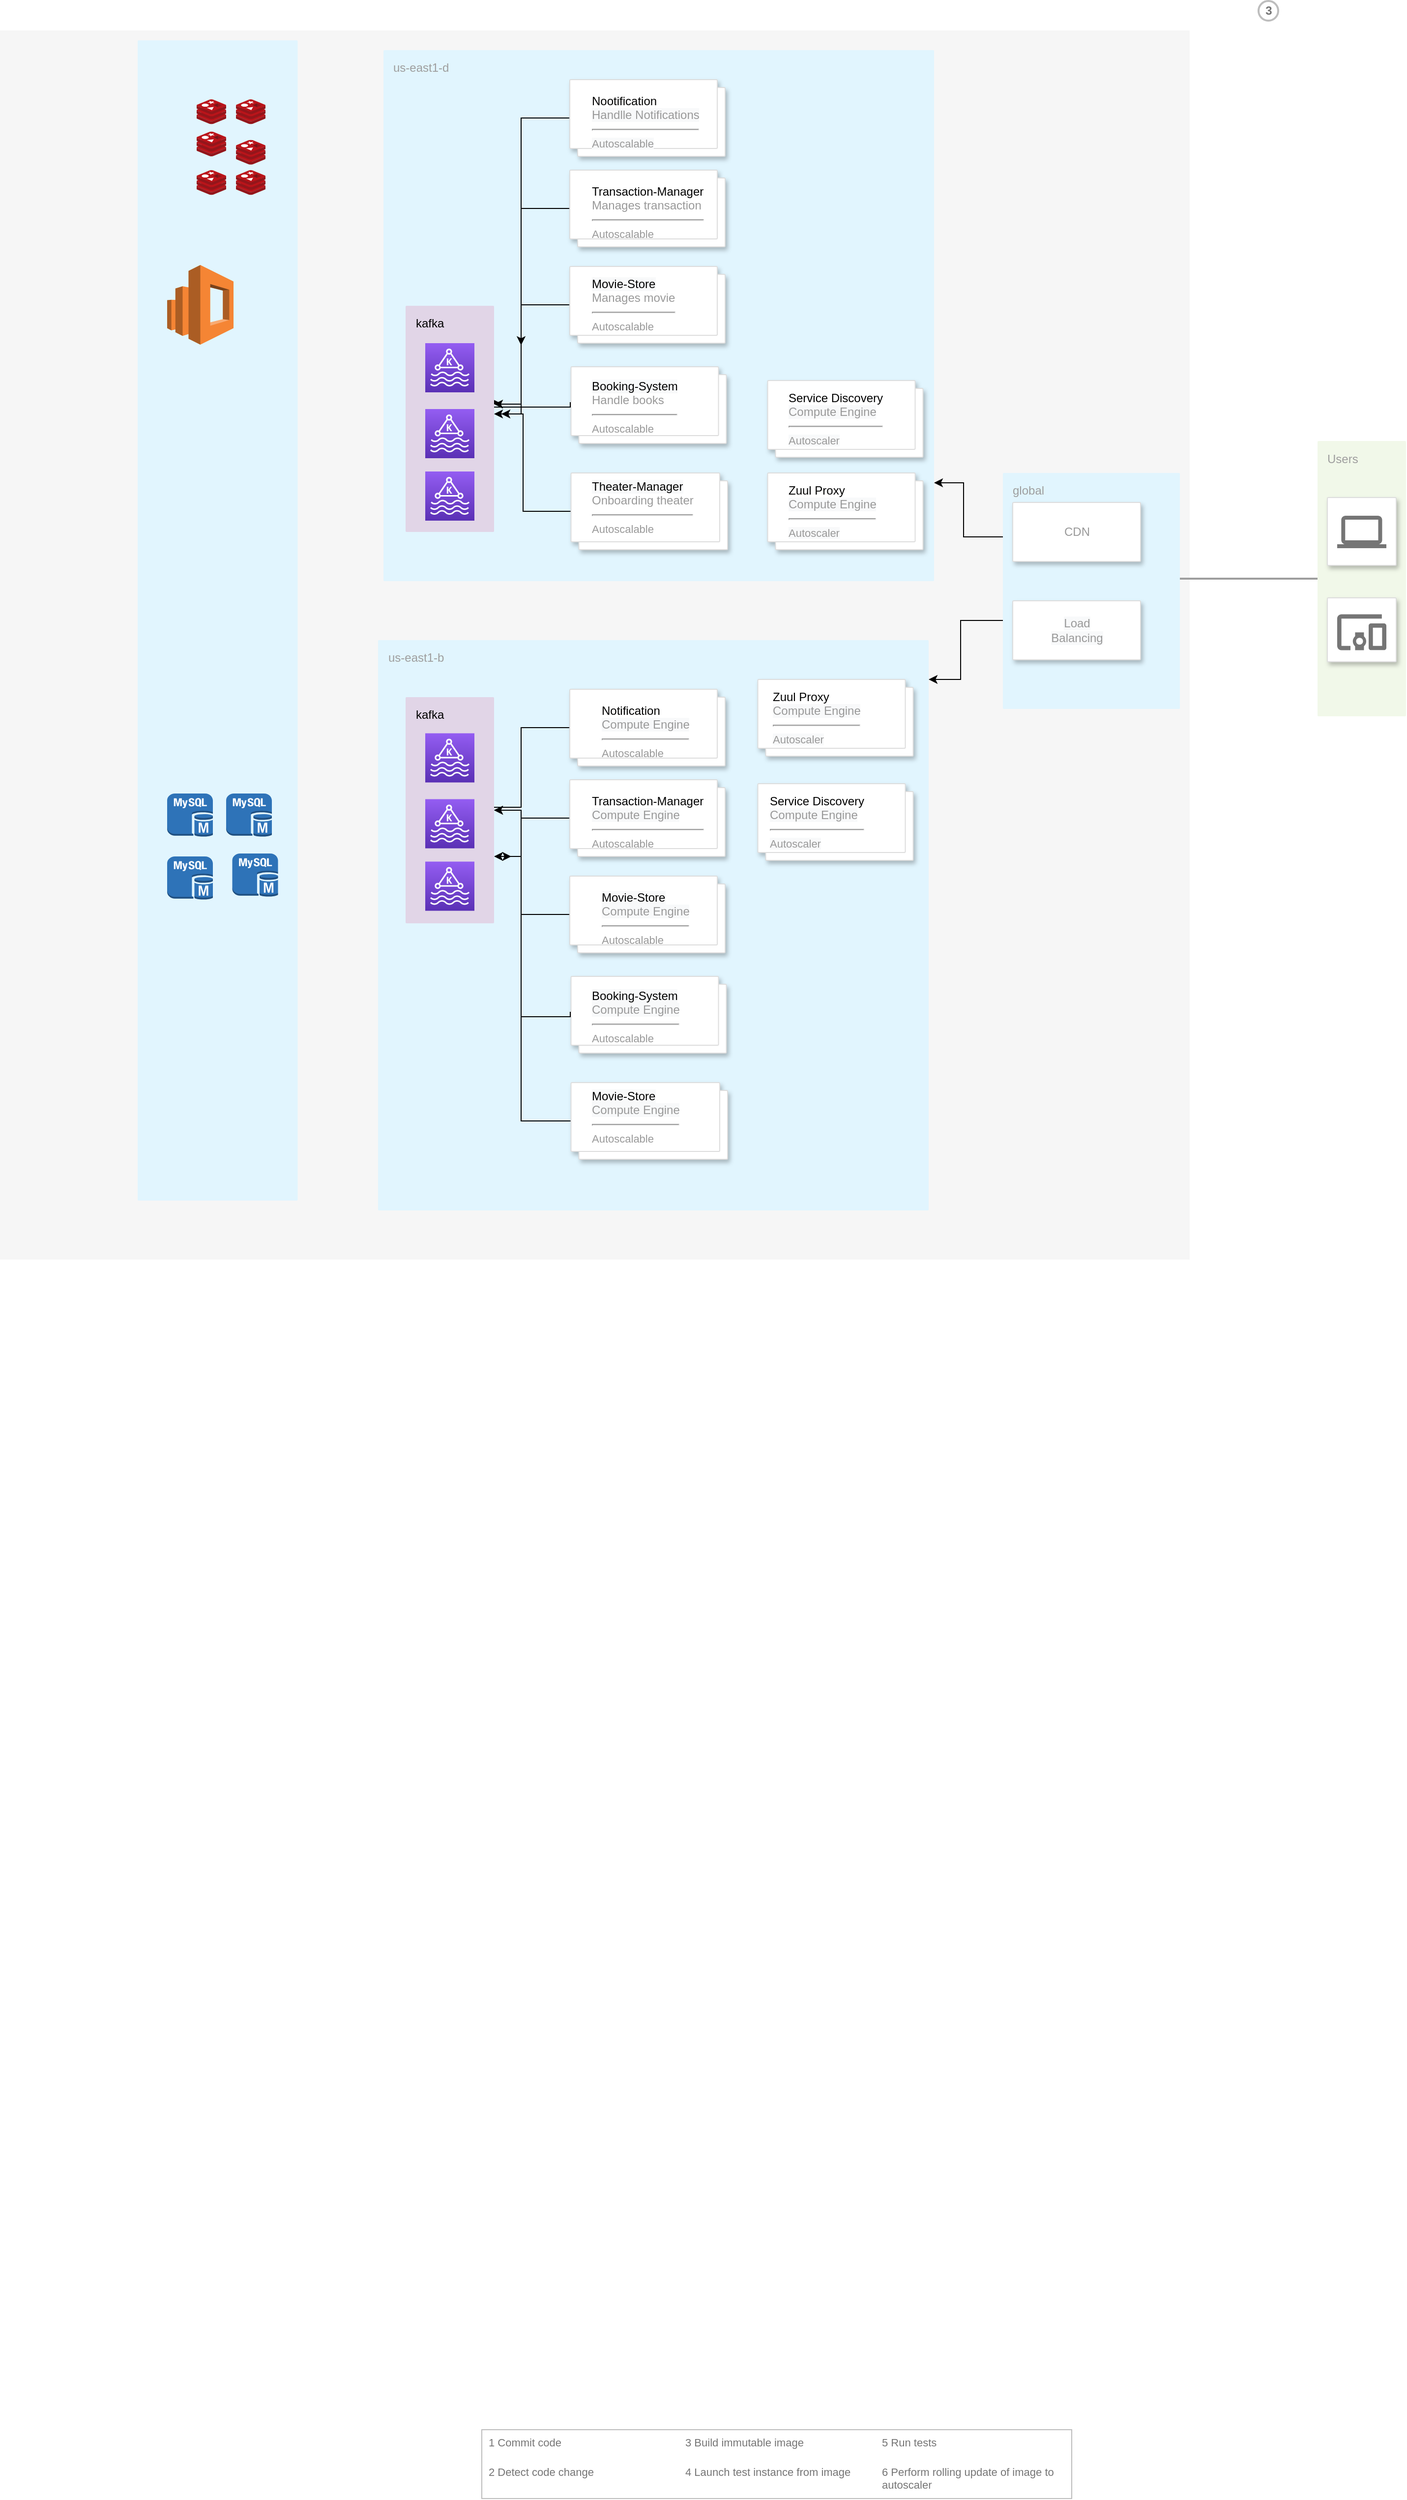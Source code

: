 <mxfile version="14.6.13" type="github">
  <diagram id="f106602c-feb2-e66a-4537-3a34d633f6aa" name="Page-1">
    <mxGraphModel dx="2591" dy="1601" grid="1" gridSize="10" guides="1" tooltips="1" connect="1" arrows="1" fold="1" page="1" pageScale="1" pageWidth="1169" pageHeight="827" background="#ffffff" math="0" shadow="0">
      <root>
        <mxCell id="0" />
        <mxCell id="1" parent="0" />
        <mxCell id="14" value="" style="fillColor=#F6F6F6;strokeColor=none;shadow=0;gradientColor=none;fontSize=14;align=left;spacing=10;fontColor=#717171;9E9E9E;verticalAlign=top;spacingTop=-4;fontStyle=0;spacingLeft=40;html=1;" parent="1" vertex="1">
          <mxGeometry x="-240" y="-10" width="1210" height="1250" as="geometry" />
        </mxCell>
        <mxCell id="756" value="Users" style="rounded=1;absoluteArcSize=1;arcSize=2;html=1;strokeColor=none;gradientColor=none;shadow=0;dashed=0;strokeColor=none;fontSize=12;fontColor=#9E9E9E;align=left;verticalAlign=top;spacing=10;spacingTop=-4;fillColor=#F1F8E9;" parent="1" vertex="1">
          <mxGeometry x="1100" y="407.5" width="90" height="280" as="geometry" />
        </mxCell>
        <mxCell id="753" value="us-east1-d" style="rounded=1;absoluteArcSize=1;arcSize=2;html=1;strokeColor=none;gradientColor=none;shadow=0;dashed=0;strokeColor=none;fontSize=12;fontColor=#9E9E9E;align=left;verticalAlign=top;spacing=10;spacingTop=-4;fillColor=#E1F5FE;" parent="1" vertex="1">
          <mxGeometry x="150" y="10" width="560" height="540" as="geometry" />
        </mxCell>
        <mxCell id="vBc87_a1FCo5C6hP3Pv9-857" value="" style="edgeStyle=orthogonalEdgeStyle;rounded=0;orthogonalLoop=1;jettySize=auto;html=1;" edge="1" parent="1" source="743" target="vBc87_a1FCo5C6hP3Pv9-837">
          <mxGeometry relative="1" as="geometry">
            <Array as="points">
              <mxPoint x="292" y="479" />
              <mxPoint x="292" y="380" />
            </Array>
          </mxGeometry>
        </mxCell>
        <mxCell id="743" value="" style="shape=mxgraph.gcp2.doubleRect;strokeColor=#dddddd;fillColor=#ffffff;shadow=1;strokeWidth=1;fontSize=10;fontColor=#9E9E9E;align=center;html=1;" parent="1" vertex="1">
          <mxGeometry x="340.75" y="440" width="159.25" height="78" as="geometry" />
        </mxCell>
        <mxCell id="749" value="" style="strokeColor=#dddddd;fillColor=#ffffff;shadow=1;strokeWidth=1;rounded=1;absoluteArcSize=1;arcSize=2;labelPosition=center;verticalLabelPosition=middle;align=center;verticalAlign=bottom;spacingLeft=0;fontColor=#999999;fontSize=12;whiteSpace=wrap;spacingBottom=2;html=1;" parent="1" vertex="1">
          <mxGeometry x="1110" y="465" width="70" height="69" as="geometry" />
        </mxCell>
        <mxCell id="750" value="" style="dashed=0;connectable=0;html=1;fillColor=#757575;strokeColor=none;shape=mxgraph.gcp2.laptop;part=1;" parent="749" vertex="1">
          <mxGeometry x="0.5" width="50" height="33" relative="1" as="geometry">
            <mxPoint x="-25" y="18.5" as="offset" />
          </mxGeometry>
        </mxCell>
        <mxCell id="751" value="" style="strokeColor=#dddddd;fillColor=#ffffff;shadow=1;strokeWidth=1;rounded=1;absoluteArcSize=1;arcSize=2;labelPosition=center;verticalLabelPosition=middle;align=center;verticalAlign=bottom;spacingLeft=0;fontColor=#999999;fontSize=12;whiteSpace=wrap;spacingBottom=2;html=1;" parent="1" vertex="1">
          <mxGeometry x="1110" y="567" width="70" height="65" as="geometry" />
        </mxCell>
        <mxCell id="752" value="" style="dashed=0;connectable=0;html=1;fillColor=#757575;strokeColor=none;shape=mxgraph.gcp2.mobile_devices;part=1;" parent="751" vertex="1">
          <mxGeometry x="0.5" width="50" height="36.5" relative="1" as="geometry">
            <mxPoint x="-25" y="16.75" as="offset" />
          </mxGeometry>
        </mxCell>
        <mxCell id="773" value="3" style="shape=ellipse;fillColor=#ffffff;strokeColor=#BDBDBD;strokeWidth=2;shadow=0;gradientColor=none;fontColor=#757575;align=center;html=1;fontStyle=1;spacingTop=-1;" parent="1" vertex="1">
          <mxGeometry x="1040" y="-40" width="20" height="20" as="geometry" />
        </mxCell>
        <mxCell id="vBc87_a1FCo5C6hP3Pv9-796" value="&lt;font color=&quot;#000000&quot; style=&quot;font-family: &amp;#34;helvetica&amp;#34; ; font-size: 12px ; font-style: normal ; font-weight: 400 ; letter-spacing: normal ; text-align: left ; text-indent: 0px ; text-transform: none ; word-spacing: 0px ; background-color: rgb(248 , 249 , 250)&quot;&gt;Theater-Manager&lt;/font&gt;&lt;br style=&quot;color: rgb(153 , 153 , 153) ; font-family: &amp;#34;helvetica&amp;#34; ; font-size: 12px ; font-style: normal ; font-weight: 400 ; letter-spacing: normal ; text-align: left ; text-indent: 0px ; text-transform: none ; word-spacing: 0px ; background-color: rgb(248 , 249 , 250)&quot;&gt;&lt;font color=&quot;#999999&quot; face=&quot;helvetica&quot;&gt;Onboarding theater&lt;/font&gt;&lt;br&gt;&lt;hr style=&quot;color: rgb(153 , 153 , 153) ; font-family: &amp;#34;helvetica&amp;#34; ; font-size: 12px ; font-style: normal ; font-weight: 400 ; letter-spacing: normal ; text-align: left ; text-indent: 0px ; text-transform: none ; word-spacing: 0px ; background-color: rgb(248 , 249 , 250)&quot;&gt;&lt;span style=&quot;color: rgb(153 , 153 , 153) ; font-family: &amp;#34;helvetica&amp;#34; ; font-size: 11px&quot;&gt;Autoscalable&lt;/span&gt;" style="text;whiteSpace=wrap;html=1;" vertex="1" parent="1">
          <mxGeometry x="360" y="440" width="120" height="70.5" as="geometry" />
        </mxCell>
        <mxCell id="vBc87_a1FCo5C6hP3Pv9-800" value="" style="shape=mxgraph.gcp2.doubleRect;strokeColor=#dddddd;fillColor=#ffffff;shadow=1;strokeWidth=1;fontSize=10;fontColor=#9E9E9E;align=center;html=1;" vertex="1" parent="1">
          <mxGeometry x="340.75" y="332" width="158" height="78" as="geometry" />
        </mxCell>
        <mxCell id="vBc87_a1FCo5C6hP3Pv9-858" value="" style="edgeStyle=orthogonalEdgeStyle;rounded=0;orthogonalLoop=1;jettySize=auto;html=1;entryX=1.05;entryY=0.426;entryDx=0;entryDy=0;entryPerimeter=0;" edge="1" parent="1" target="vBc87_a1FCo5C6hP3Pv9-837">
          <mxGeometry relative="1" as="geometry">
            <mxPoint x="340" y="368" as="sourcePoint" />
            <Array as="points">
              <mxPoint x="218" y="373" />
              <mxPoint x="218" y="368" />
            </Array>
          </mxGeometry>
        </mxCell>
        <mxCell id="vBc87_a1FCo5C6hP3Pv9-801" value="&lt;font color=&quot;#000000&quot; style=&quot;font-family: &amp;#34;helvetica&amp;#34; ; font-size: 12px ; font-style: normal ; font-weight: 400 ; letter-spacing: normal ; text-align: left ; text-indent: 0px ; text-transform: none ; word-spacing: 0px ; background-color: rgb(248 , 249 , 250)&quot;&gt;Booking-System&lt;/font&gt;&lt;br style=&quot;color: rgb(153 , 153 , 153) ; font-family: &amp;#34;helvetica&amp;#34; ; font-size: 12px ; font-style: normal ; font-weight: 400 ; letter-spacing: normal ; text-align: left ; text-indent: 0px ; text-transform: none ; word-spacing: 0px ; background-color: rgb(248 , 249 , 250)&quot;&gt;&lt;font color=&quot;#999999&quot; face=&quot;helvetica&quot;&gt;Handle books&lt;/font&gt;&lt;br&gt;&lt;hr style=&quot;color: rgb(153 , 153 , 153) ; font-family: &amp;#34;helvetica&amp;#34; ; font-size: 12px ; font-style: normal ; font-weight: 400 ; letter-spacing: normal ; text-align: left ; text-indent: 0px ; text-transform: none ; word-spacing: 0px ; background-color: rgb(248 , 249 , 250)&quot;&gt;&lt;span style=&quot;color: rgb(153 , 153 , 153) ; font-family: &amp;#34;helvetica&amp;#34; ; font-size: 11px&quot;&gt;Autoscalable&lt;/span&gt;" style="text;whiteSpace=wrap;html=1;" vertex="1" parent="1">
          <mxGeometry x="360" y="337.5" width="110" height="70" as="geometry" />
        </mxCell>
        <mxCell id="vBc87_a1FCo5C6hP3Pv9-859" value="" style="edgeStyle=orthogonalEdgeStyle;rounded=0;orthogonalLoop=1;jettySize=auto;html=1;" edge="1" parent="1" source="vBc87_a1FCo5C6hP3Pv9-802">
          <mxGeometry relative="1" as="geometry">
            <mxPoint x="270" y="380" as="targetPoint" />
            <Array as="points">
              <mxPoint x="290" y="269" />
              <mxPoint x="290" y="380" />
            </Array>
          </mxGeometry>
        </mxCell>
        <mxCell id="vBc87_a1FCo5C6hP3Pv9-802" value="" style="shape=mxgraph.gcp2.doubleRect;strokeColor=#dddddd;fillColor=#ffffff;shadow=1;strokeWidth=1;fontSize=10;fontColor=#9E9E9E;align=center;html=1;" vertex="1" parent="1">
          <mxGeometry x="339.5" y="230" width="158" height="78" as="geometry" />
        </mxCell>
        <mxCell id="vBc87_a1FCo5C6hP3Pv9-803" value="&lt;font color=&quot;#000000&quot; style=&quot;font-family: &amp;#34;helvetica&amp;#34; ; font-size: 12px ; font-style: normal ; font-weight: 400 ; letter-spacing: normal ; text-align: left ; text-indent: 0px ; text-transform: none ; word-spacing: 0px ; background-color: rgb(248 , 249 , 250)&quot;&gt;Movie-Store&lt;/font&gt;&lt;br style=&quot;color: rgb(153 , 153 , 153) ; font-family: &amp;#34;helvetica&amp;#34; ; font-size: 12px ; font-style: normal ; font-weight: 400 ; letter-spacing: normal ; text-align: left ; text-indent: 0px ; text-transform: none ; word-spacing: 0px ; background-color: rgb(248 , 249 , 250)&quot;&gt;&lt;font color=&quot;#999999&quot; face=&quot;helvetica&quot;&gt;Manages movie&lt;/font&gt;&lt;br&gt;&lt;hr style=&quot;color: rgb(153 , 153 , 153) ; font-family: &amp;#34;helvetica&amp;#34; ; font-size: 12px ; font-style: normal ; font-weight: 400 ; letter-spacing: normal ; text-align: left ; text-indent: 0px ; text-transform: none ; word-spacing: 0px ; background-color: rgb(248 , 249 , 250)&quot;&gt;&lt;span style=&quot;color: rgb(153 , 153 , 153) ; font-family: &amp;#34;helvetica&amp;#34; ; font-size: 11px&quot;&gt;Autoscalable&lt;/span&gt;" style="text;whiteSpace=wrap;html=1;" vertex="1" parent="1">
          <mxGeometry x="360" y="234" width="110" height="70" as="geometry" />
        </mxCell>
        <mxCell id="vBc87_a1FCo5C6hP3Pv9-855" value="" style="edgeStyle=orthogonalEdgeStyle;rounded=0;orthogonalLoop=1;jettySize=auto;html=1;" edge="1" parent="1" source="vBc87_a1FCo5C6hP3Pv9-804" target="vBc87_a1FCo5C6hP3Pv9-837">
          <mxGeometry relative="1" as="geometry">
            <mxPoint x="259.5" y="171" as="targetPoint" />
            <Array as="points">
              <mxPoint x="290" y="171" />
              <mxPoint x="290" y="370" />
            </Array>
          </mxGeometry>
        </mxCell>
        <mxCell id="vBc87_a1FCo5C6hP3Pv9-804" value="" style="shape=mxgraph.gcp2.doubleRect;strokeColor=#dddddd;fillColor=#ffffff;shadow=1;strokeWidth=1;fontSize=10;fontColor=#9E9E9E;align=center;html=1;" vertex="1" parent="1">
          <mxGeometry x="339.5" y="132" width="158" height="78" as="geometry" />
        </mxCell>
        <mxCell id="vBc87_a1FCo5C6hP3Pv9-805" value="&lt;font face=&quot;helvetica&quot;&gt;Transaction-Manager&lt;/font&gt;&lt;br style=&quot;color: rgb(153 , 153 , 153) ; font-family: &amp;#34;helvetica&amp;#34; ; font-size: 12px ; font-style: normal ; font-weight: 400 ; letter-spacing: normal ; text-align: left ; text-indent: 0px ; text-transform: none ; word-spacing: 0px ; background-color: rgb(248 , 249 , 250)&quot;&gt;&lt;font color=&quot;#999999&quot; face=&quot;helvetica&quot;&gt;Manages transaction&lt;/font&gt;&lt;br&gt;&lt;hr style=&quot;color: rgb(153 , 153 , 153) ; font-family: &amp;#34;helvetica&amp;#34; ; font-size: 12px ; font-style: normal ; font-weight: 400 ; letter-spacing: normal ; text-align: left ; text-indent: 0px ; text-transform: none ; word-spacing: 0px ; background-color: rgb(248 , 249 , 250)&quot;&gt;&lt;span style=&quot;color: rgb(153 , 153 , 153) ; font-family: &amp;#34;helvetica&amp;#34; ; font-size: 11px&quot;&gt;Autoscalable&lt;/span&gt;" style="text;whiteSpace=wrap;html=1;" vertex="1" parent="1">
          <mxGeometry x="360" y="140" width="119.5" height="70" as="geometry" />
        </mxCell>
        <mxCell id="vBc87_a1FCo5C6hP3Pv9-860" value="" style="edgeStyle=orthogonalEdgeStyle;rounded=0;orthogonalLoop=1;jettySize=auto;html=1;" edge="1" parent="1" source="vBc87_a1FCo5C6hP3Pv9-806">
          <mxGeometry relative="1" as="geometry">
            <mxPoint x="290" y="310" as="targetPoint" />
            <Array as="points">
              <mxPoint x="290" y="79" />
              <mxPoint x="290" y="270" />
            </Array>
          </mxGeometry>
        </mxCell>
        <mxCell id="vBc87_a1FCo5C6hP3Pv9-806" value="" style="shape=mxgraph.gcp2.doubleRect;strokeColor=#dddddd;fillColor=#ffffff;shadow=1;strokeWidth=1;fontSize=10;fontColor=#9E9E9E;align=center;html=1;" vertex="1" parent="1">
          <mxGeometry x="339.5" y="40" width="158" height="78" as="geometry" />
        </mxCell>
        <mxCell id="vBc87_a1FCo5C6hP3Pv9-807" value="&lt;font face=&quot;helvetica&quot;&gt;Nootification&lt;/font&gt;&lt;br style=&quot;color: rgb(153 , 153 , 153) ; font-family: &amp;#34;helvetica&amp;#34; ; font-size: 12px ; font-style: normal ; font-weight: 400 ; letter-spacing: normal ; text-align: left ; text-indent: 0px ; text-transform: none ; word-spacing: 0px ; background-color: rgb(248 , 249 , 250)&quot;&gt;&lt;span style=&quot;color: rgb(153 , 153 , 153) ; font-family: &amp;#34;helvetica&amp;#34; ; font-size: 12px ; font-style: normal ; font-weight: 400 ; letter-spacing: normal ; text-align: left ; text-indent: 0px ; text-transform: none ; word-spacing: 0px ; background-color: rgb(248 , 249 , 250) ; display: inline ; float: none&quot;&gt;Handlle Notifications&lt;/span&gt;&lt;hr style=&quot;color: rgb(153 , 153 , 153) ; font-family: &amp;#34;helvetica&amp;#34; ; font-size: 12px ; font-style: normal ; font-weight: 400 ; letter-spacing: normal ; text-align: left ; text-indent: 0px ; text-transform: none ; word-spacing: 0px ; background-color: rgb(248 , 249 , 250)&quot;&gt;&lt;font style=&quot;color: rgb(153 , 153 , 153) ; font-family: &amp;#34;helvetica&amp;#34; ; font-style: normal ; font-weight: 400 ; letter-spacing: normal ; text-align: left ; text-indent: 0px ; text-transform: none ; word-spacing: 0px ; background-color: rgb(248 , 249 , 250) ; font-size: 11px&quot;&gt;Autoscalable&lt;/font&gt;" style="text;whiteSpace=wrap;html=1;" vertex="1" parent="1">
          <mxGeometry x="360" y="48" width="119.5" height="70" as="geometry" />
        </mxCell>
        <mxCell id="vBc87_a1FCo5C6hP3Pv9-808" value="" style="shape=mxgraph.gcp2.doubleRect;strokeColor=#dddddd;fillColor=#ffffff;shadow=1;strokeWidth=1;fontSize=10;fontColor=#9E9E9E;align=center;html=1;" vertex="1" parent="1">
          <mxGeometry x="540.75" y="346" width="158" height="78" as="geometry" />
        </mxCell>
        <mxCell id="vBc87_a1FCo5C6hP3Pv9-809" value="&lt;font face=&quot;helvetica&quot;&gt;Service Discovery&lt;/font&gt;&lt;br style=&quot;color: rgb(153 , 153 , 153) ; font-family: &amp;#34;helvetica&amp;#34; ; font-size: 12px ; font-style: normal ; font-weight: 400 ; letter-spacing: normal ; text-align: left ; text-indent: 0px ; text-transform: none ; word-spacing: 0px ; background-color: rgb(248 , 249 , 250)&quot;&gt;&lt;span style=&quot;color: rgb(153 , 153 , 153) ; font-family: &amp;#34;helvetica&amp;#34; ; font-size: 12px ; font-style: normal ; font-weight: 400 ; letter-spacing: normal ; text-align: left ; text-indent: 0px ; text-transform: none ; word-spacing: 0px ; background-color: rgb(248 , 249 , 250) ; display: inline ; float: none&quot;&gt;Compute Engine&lt;/span&gt;&lt;hr style=&quot;color: rgb(153 , 153 , 153) ; font-family: &amp;#34;helvetica&amp;#34; ; font-size: 12px ; font-style: normal ; font-weight: 400 ; letter-spacing: normal ; text-align: left ; text-indent: 0px ; text-transform: none ; word-spacing: 0px ; background-color: rgb(248 , 249 , 250)&quot;&gt;&lt;font style=&quot;color: rgb(153 , 153 , 153) ; font-family: &amp;#34;helvetica&amp;#34; ; font-style: normal ; font-weight: 400 ; letter-spacing: normal ; text-align: left ; text-indent: 0px ; text-transform: none ; word-spacing: 0px ; background-color: rgb(248 , 249 , 250) ; font-size: 11px&quot;&gt;Autoscaler&lt;/font&gt;" style="text;whiteSpace=wrap;html=1;" vertex="1" parent="1">
          <mxGeometry x="560" y="350" width="119.5" height="70" as="geometry" />
        </mxCell>
        <mxCell id="vBc87_a1FCo5C6hP3Pv9-818" value="" style="shape=mxgraph.gcp2.doubleRect;strokeColor=#dddddd;fillColor=#ffffff;shadow=1;strokeWidth=1;fontSize=10;fontColor=#9E9E9E;align=center;html=1;" vertex="1" parent="1">
          <mxGeometry x="540.75" y="440" width="158" height="78" as="geometry" />
        </mxCell>
        <mxCell id="vBc87_a1FCo5C6hP3Pv9-819" value="&lt;font face=&quot;helvetica&quot;&gt;Zuul Proxy&lt;/font&gt;&lt;br style=&quot;color: rgb(153 , 153 , 153) ; font-family: &amp;#34;helvetica&amp;#34; ; font-size: 12px ; font-style: normal ; font-weight: 400 ; letter-spacing: normal ; text-align: left ; text-indent: 0px ; text-transform: none ; word-spacing: 0px ; background-color: rgb(248 , 249 , 250)&quot;&gt;&lt;span style=&quot;color: rgb(153 , 153 , 153) ; font-family: &amp;#34;helvetica&amp;#34; ; font-size: 12px ; font-style: normal ; font-weight: 400 ; letter-spacing: normal ; text-align: left ; text-indent: 0px ; text-transform: none ; word-spacing: 0px ; background-color: rgb(248 , 249 , 250) ; display: inline ; float: none&quot;&gt;Compute Engine&lt;/span&gt;&lt;hr style=&quot;color: rgb(153 , 153 , 153) ; font-family: &amp;#34;helvetica&amp;#34; ; font-size: 12px ; font-style: normal ; font-weight: 400 ; letter-spacing: normal ; text-align: left ; text-indent: 0px ; text-transform: none ; word-spacing: 0px ; background-color: rgb(248 , 249 , 250)&quot;&gt;&lt;font style=&quot;color: rgb(153 , 153 , 153) ; font-family: &amp;#34;helvetica&amp;#34; ; font-style: normal ; font-weight: 400 ; letter-spacing: normal ; text-align: left ; text-indent: 0px ; text-transform: none ; word-spacing: 0px ; background-color: rgb(248 , 249 , 250) ; font-size: 11px&quot;&gt;Autoscaler&lt;/font&gt;" style="text;whiteSpace=wrap;html=1;" vertex="1" parent="1">
          <mxGeometry x="560" y="444" width="119.5" height="70" as="geometry" />
        </mxCell>
        <mxCell id="vBc87_a1FCo5C6hP3Pv9-835" value="" style="edgeStyle=orthogonalEdgeStyle;rounded=0;orthogonalLoop=1;jettySize=auto;html=1;" edge="1" parent="1" source="vBc87_a1FCo5C6hP3Pv9-820" target="753">
          <mxGeometry relative="1" as="geometry">
            <Array as="points">
              <mxPoint x="740" y="505" />
              <mxPoint x="740" y="450" />
            </Array>
          </mxGeometry>
        </mxCell>
        <mxCell id="vBc87_a1FCo5C6hP3Pv9-951" value="" style="edgeStyle=orthogonalEdgeStyle;rounded=0;orthogonalLoop=1;jettySize=auto;html=1;" edge="1" parent="1" source="vBc87_a1FCo5C6hP3Pv9-820" target="vBc87_a1FCo5C6hP3Pv9-926">
          <mxGeometry relative="1" as="geometry">
            <mxPoint x="860" y="704.5" as="targetPoint" />
            <Array as="points">
              <mxPoint x="737" y="590" />
              <mxPoint x="737" y="650" />
            </Array>
          </mxGeometry>
        </mxCell>
        <mxCell id="vBc87_a1FCo5C6hP3Pv9-820" value="global" style="rounded=1;absoluteArcSize=1;arcSize=2;html=1;strokeColor=none;gradientColor=none;shadow=0;dashed=0;strokeColor=none;fontSize=12;fontColor=#9E9E9E;align=left;verticalAlign=top;spacing=10;spacingTop=-4;fillColor=#E1F5FE;" vertex="1" parent="1">
          <mxGeometry x="780" y="440" width="180" height="240" as="geometry" />
        </mxCell>
        <mxCell id="vBc87_a1FCo5C6hP3Pv9-821" value="" style="edgeStyle=orthogonalEdgeStyle;rounded=0;html=1;labelBackgroundColor=none;startFill=1;startSize=4;endArrow=none;endFill=1;endSize=4;jettySize=auto;orthogonalLoop=1;strokeColor=#9E9E9E;strokeWidth=2;fontSize=12;fontColor=#000000;align=center;dashed=0;exitX=0;exitY=0.5;exitDx=0;exitDy=0;" edge="1" parent="1" source="756" target="vBc87_a1FCo5C6hP3Pv9-820">
          <mxGeometry relative="1" as="geometry">
            <mxPoint x="1040" y="223.5" as="sourcePoint" />
            <mxPoint x="860" y="100" as="targetPoint" />
            <Array as="points">
              <mxPoint x="1040" y="548" />
              <mxPoint x="1040" y="548" />
            </Array>
          </mxGeometry>
        </mxCell>
        <mxCell id="vBc87_a1FCo5C6hP3Pv9-822" value="&lt;div style=&quot;text-align: left&quot;&gt;&lt;span style=&quot;font-size: 12px&quot;&gt;&lt;font color=&quot;#999999&quot; face=&quot;helvetica&quot;&gt;CDN&lt;/font&gt;&lt;/span&gt;&lt;/div&gt;" style="strokeColor=#dddddd;fillColor=#ffffff;shadow=1;strokeWidth=1;rounded=1;absoluteArcSize=1;arcSize=2;fontSize=10;fontColor=#9E9E9E;align=center;html=1;" vertex="1" parent="1">
          <mxGeometry x="790" y="470" width="130" height="60" as="geometry" />
        </mxCell>
        <mxCell id="vBc87_a1FCo5C6hP3Pv9-823" value="&lt;span style=&quot;color: rgb(153 , 153 , 153) ; font-family: &amp;#34;helvetica&amp;#34; ; font-size: 12px ; font-style: normal ; font-weight: 400 ; letter-spacing: normal ; text-align: left ; text-indent: 0px ; text-transform: none ; word-spacing: 0px ; background-color: rgb(248 , 249 , 250) ; display: inline ; float: none&quot;&gt;Load&lt;/span&gt;&lt;br style=&quot;color: rgb(153 , 153 , 153) ; font-family: &amp;#34;helvetica&amp;#34; ; font-size: 12px ; font-style: normal ; font-weight: 400 ; letter-spacing: normal ; text-align: left ; text-indent: 0px ; text-transform: none ; word-spacing: 0px ; background-color: rgb(248 , 249 , 250)&quot;&gt;&lt;span style=&quot;color: rgb(153 , 153 , 153) ; font-family: &amp;#34;helvetica&amp;#34; ; font-size: 12px ; font-style: normal ; font-weight: 400 ; letter-spacing: normal ; text-align: left ; text-indent: 0px ; text-transform: none ; word-spacing: 0px ; background-color: rgb(248 , 249 , 250) ; display: inline ; float: none&quot;&gt;Balancing&lt;/span&gt;" style="strokeColor=#dddddd;fillColor=#ffffff;shadow=1;strokeWidth=1;rounded=1;absoluteArcSize=1;arcSize=2;fontSize=10;fontColor=#9E9E9E;align=center;html=1;" vertex="1" parent="1">
          <mxGeometry x="790" y="570" width="130" height="60" as="geometry" />
        </mxCell>
        <mxCell id="vBc87_a1FCo5C6hP3Pv9-824" value="" style="fillColor=#ffffff;strokeColor=#BDBDBD;strokeWidth=1;shadow=0;gradientColor=none;fontSize=10;fontColor=#9E9E9E;align=center;html=1;" vertex="1" parent="1">
          <mxGeometry x="250" y="2430" width="600" height="70" as="geometry" />
        </mxCell>
        <mxCell id="vBc87_a1FCo5C6hP3Pv9-825" value="1 Commit code" style="strokeColor=none;fillColor=none;fontColor=#757575;align=left;html=1;fontStyle=0;spacingLeft=5;fontSize=11;verticalAlign=top;whiteSpace=wrap;spacingRight=5;" vertex="1" parent="vBc87_a1FCo5C6hP3Pv9-824">
          <mxGeometry width="200" height="30" relative="1" as="geometry" />
        </mxCell>
        <mxCell id="vBc87_a1FCo5C6hP3Pv9-826" value="2 Detect code change" style="strokeColor=none;fillColor=none;fontColor=#757575;align=left;html=1;fontStyle=0;spacingLeft=5;fontSize=11;verticalAlign=top;whiteSpace=wrap;spacingRight=5;" vertex="1" parent="vBc87_a1FCo5C6hP3Pv9-824">
          <mxGeometry width="200" height="30" relative="1" as="geometry">
            <mxPoint y="30" as="offset" />
          </mxGeometry>
        </mxCell>
        <mxCell id="vBc87_a1FCo5C6hP3Pv9-827" value="3 Build immutable image" style="strokeColor=none;fillColor=none;fontColor=#757575;align=left;html=1;fontStyle=0;spacingLeft=5;fontSize=11;verticalAlign=top;whiteSpace=wrap;spacingRight=5;" vertex="1" parent="vBc87_a1FCo5C6hP3Pv9-824">
          <mxGeometry width="200" height="30" relative="1" as="geometry">
            <mxPoint x="200" as="offset" />
          </mxGeometry>
        </mxCell>
        <mxCell id="vBc87_a1FCo5C6hP3Pv9-828" value="4 Launch test instance from image" style="strokeColor=none;fillColor=none;fontColor=#757575;align=left;html=1;fontStyle=0;spacingLeft=5;fontSize=11;verticalAlign=top;whiteSpace=wrap;spacingRight=5;" vertex="1" parent="vBc87_a1FCo5C6hP3Pv9-824">
          <mxGeometry width="200" height="30" relative="1" as="geometry">
            <mxPoint x="200" y="30" as="offset" />
          </mxGeometry>
        </mxCell>
        <mxCell id="vBc87_a1FCo5C6hP3Pv9-829" value="5 Run tests" style="strokeColor=none;fillColor=none;fontColor=#757575;align=left;html=1;fontStyle=0;spacingLeft=5;fontSize=11;verticalAlign=top;whiteSpace=wrap;spacingRight=5;" vertex="1" parent="vBc87_a1FCo5C6hP3Pv9-824">
          <mxGeometry width="200" height="30" relative="1" as="geometry">
            <mxPoint x="400" as="offset" />
          </mxGeometry>
        </mxCell>
        <mxCell id="vBc87_a1FCo5C6hP3Pv9-830" value="6 Perform rolling update of image to autoscaler" style="strokeColor=none;fillColor=none;fontColor=#757575;align=left;html=1;fontStyle=0;spacingLeft=5;fontSize=11;verticalAlign=top;whiteSpace=wrap;spacingRight=5;" vertex="1" parent="vBc87_a1FCo5C6hP3Pv9-824">
          <mxGeometry width="200" height="30" relative="1" as="geometry">
            <mxPoint x="400" y="30" as="offset" />
          </mxGeometry>
        </mxCell>
        <mxCell id="vBc87_a1FCo5C6hP3Pv9-837" value="kafka" style="rounded=1;absoluteArcSize=1;arcSize=2;html=1;strokeColor=#9673a6;shadow=0;dashed=0;strokeColor=none;fontSize=12;align=left;verticalAlign=top;spacing=10;spacingTop=-4;fillColor=#e1d5e7;" vertex="1" parent="1">
          <mxGeometry x="172.5" y="270" width="90" height="230" as="geometry" />
        </mxCell>
        <mxCell id="vBc87_a1FCo5C6hP3Pv9-838" value="" style="points=[[0,0,0],[0.25,0,0],[0.5,0,0],[0.75,0,0],[1,0,0],[0,1,0],[0.25,1,0],[0.5,1,0],[0.75,1,0],[1,1,0],[0,0.25,0],[0,0.5,0],[0,0.75,0],[1,0.25,0],[1,0.5,0],[1,0.75,0]];outlineConnect=0;fontColor=#232F3E;gradientColor=#945DF2;gradientDirection=north;fillColor=#5A30B5;strokeColor=#ffffff;dashed=0;verticalLabelPosition=bottom;verticalAlign=top;align=center;html=1;fontSize=12;fontStyle=0;aspect=fixed;shape=mxgraph.aws4.resourceIcon;resIcon=mxgraph.aws4.managed_streaming_for_kafka;" vertex="1" parent="1">
          <mxGeometry x="192.5" y="308" width="50" height="50" as="geometry" />
        </mxCell>
        <mxCell id="vBc87_a1FCo5C6hP3Pv9-839" value="" style="points=[[0,0,0],[0.25,0,0],[0.5,0,0],[0.75,0,0],[1,0,0],[0,1,0],[0.25,1,0],[0.5,1,0],[0.75,1,0],[1,1,0],[0,0.25,0],[0,0.5,0],[0,0.75,0],[1,0.25,0],[1,0.5,0],[1,0.75,0]];outlineConnect=0;fontColor=#232F3E;gradientColor=#945DF2;gradientDirection=north;fillColor=#5A30B5;strokeColor=#ffffff;dashed=0;verticalLabelPosition=bottom;verticalAlign=top;align=center;html=1;fontSize=12;fontStyle=0;aspect=fixed;shape=mxgraph.aws4.resourceIcon;resIcon=mxgraph.aws4.managed_streaming_for_kafka;" vertex="1" parent="1">
          <mxGeometry x="192.5" y="375" width="50" height="50" as="geometry" />
        </mxCell>
        <mxCell id="vBc87_a1FCo5C6hP3Pv9-840" value="" style="points=[[0,0,0],[0.25,0,0],[0.5,0,0],[0.75,0,0],[1,0,0],[0,1,0],[0.25,1,0],[0.5,1,0],[0.75,1,0],[1,1,0],[0,0.25,0],[0,0.5,0],[0,0.75,0],[1,0.25,0],[1,0.5,0],[1,0.75,0]];outlineConnect=0;fontColor=#232F3E;gradientColor=#945DF2;gradientDirection=north;fillColor=#5A30B5;strokeColor=#ffffff;dashed=0;verticalLabelPosition=bottom;verticalAlign=top;align=center;html=1;fontSize=12;fontStyle=0;aspect=fixed;shape=mxgraph.aws4.resourceIcon;resIcon=mxgraph.aws4.managed_streaming_for_kafka;" vertex="1" parent="1">
          <mxGeometry x="192.5" y="438.5" width="50" height="50" as="geometry" />
        </mxCell>
        <mxCell id="vBc87_a1FCo5C6hP3Pv9-926" value="us-east1-b" style="rounded=1;absoluteArcSize=1;arcSize=2;html=1;strokeColor=none;gradientColor=none;shadow=0;dashed=0;strokeColor=none;fontSize=12;fontColor=#9E9E9E;align=left;verticalAlign=top;spacing=10;spacingTop=-4;fillColor=#E1F5FE;" vertex="1" parent="1">
          <mxGeometry x="144.5" y="610" width="560" height="580" as="geometry" />
        </mxCell>
        <mxCell id="vBc87_a1FCo5C6hP3Pv9-927" value="" style="edgeStyle=orthogonalEdgeStyle;rounded=0;orthogonalLoop=1;jettySize=auto;html=1;" edge="1" parent="1" source="vBc87_a1FCo5C6hP3Pv9-928" target="vBc87_a1FCo5C6hP3Pv9-944">
          <mxGeometry relative="1" as="geometry">
            <Array as="points">
              <mxPoint x="290" y="1099" />
              <mxPoint x="290" y="783" />
            </Array>
          </mxGeometry>
        </mxCell>
        <mxCell id="vBc87_a1FCo5C6hP3Pv9-928" value="" style="shape=mxgraph.gcp2.doubleRect;strokeColor=#dddddd;fillColor=#ffffff;shadow=1;strokeWidth=1;fontSize=10;fontColor=#9E9E9E;align=center;html=1;" vertex="1" parent="1">
          <mxGeometry x="340.75" y="1060" width="159.25" height="78" as="geometry" />
        </mxCell>
        <mxCell id="vBc87_a1FCo5C6hP3Pv9-929" value="&lt;font color=&quot;#000000&quot; style=&quot;font-family: &amp;#34;helvetica&amp;#34; ; font-size: 12px ; font-style: normal ; font-weight: 400 ; letter-spacing: normal ; text-align: left ; text-indent: 0px ; text-transform: none ; word-spacing: 0px ; background-color: rgb(248 , 249 , 250)&quot;&gt;Movie-Store&lt;/font&gt;&lt;br style=&quot;color: rgb(153 , 153 , 153) ; font-family: &amp;#34;helvetica&amp;#34; ; font-size: 12px ; font-style: normal ; font-weight: 400 ; letter-spacing: normal ; text-align: left ; text-indent: 0px ; text-transform: none ; word-spacing: 0px ; background-color: rgb(248 , 249 , 250)&quot;&gt;&lt;span style=&quot;color: rgb(153 , 153 , 153) ; font-family: &amp;#34;helvetica&amp;#34; ; font-size: 12px ; font-style: normal ; font-weight: 400 ; letter-spacing: normal ; text-align: left ; text-indent: 0px ; text-transform: none ; word-spacing: 0px ; background-color: rgb(248 , 249 , 250) ; display: inline ; float: none&quot;&gt;Compute Engine&lt;/span&gt;&lt;hr style=&quot;color: rgb(153 , 153 , 153) ; font-family: &amp;#34;helvetica&amp;#34; ; font-size: 12px ; font-style: normal ; font-weight: 400 ; letter-spacing: normal ; text-align: left ; text-indent: 0px ; text-transform: none ; word-spacing: 0px ; background-color: rgb(248 , 249 , 250)&quot;&gt;&lt;span style=&quot;color: rgb(153 , 153 , 153) ; font-family: &amp;#34;helvetica&amp;#34; ; font-size: 11px&quot;&gt;Autoscalable&lt;/span&gt;" style="text;whiteSpace=wrap;html=1;" vertex="1" parent="1">
          <mxGeometry x="360" y="1060" width="100" height="70.5" as="geometry" />
        </mxCell>
        <mxCell id="vBc87_a1FCo5C6hP3Pv9-930" value="" style="shape=mxgraph.gcp2.doubleRect;strokeColor=#dddddd;fillColor=#ffffff;shadow=1;strokeWidth=1;fontSize=10;fontColor=#9E9E9E;align=center;html=1;" vertex="1" parent="1">
          <mxGeometry x="340.75" y="952" width="158" height="78" as="geometry" />
        </mxCell>
        <mxCell id="vBc87_a1FCo5C6hP3Pv9-931" value="" style="edgeStyle=orthogonalEdgeStyle;rounded=0;orthogonalLoop=1;jettySize=auto;html=1;" edge="1" parent="1">
          <mxGeometry relative="1" as="geometry">
            <mxPoint x="340" y="988" as="sourcePoint" />
            <Array as="points">
              <mxPoint x="340" y="993" />
              <mxPoint x="290" y="993" />
              <mxPoint x="290" y="830" />
              <mxPoint x="267" y="830" />
            </Array>
            <mxPoint x="280" y="830" as="targetPoint" />
          </mxGeometry>
        </mxCell>
        <mxCell id="vBc87_a1FCo5C6hP3Pv9-932" value="&lt;font color=&quot;#000000&quot; style=&quot;font-family: &amp;#34;helvetica&amp;#34; ; font-size: 12px ; font-style: normal ; font-weight: 400 ; letter-spacing: normal ; text-align: left ; text-indent: 0px ; text-transform: none ; word-spacing: 0px ; background-color: rgb(248 , 249 , 250)&quot;&gt;Booking-System&lt;/font&gt;&lt;br style=&quot;color: rgb(153 , 153 , 153) ; font-family: &amp;#34;helvetica&amp;#34; ; font-size: 12px ; font-style: normal ; font-weight: 400 ; letter-spacing: normal ; text-align: left ; text-indent: 0px ; text-transform: none ; word-spacing: 0px ; background-color: rgb(248 , 249 , 250)&quot;&gt;&lt;span style=&quot;color: rgb(153 , 153 , 153) ; font-family: &amp;#34;helvetica&amp;#34; ; font-size: 12px ; font-style: normal ; font-weight: 400 ; letter-spacing: normal ; text-align: left ; text-indent: 0px ; text-transform: none ; word-spacing: 0px ; background-color: rgb(248 , 249 , 250) ; display: inline ; float: none&quot;&gt;Compute Engine&lt;/span&gt;&lt;hr style=&quot;color: rgb(153 , 153 , 153) ; font-family: &amp;#34;helvetica&amp;#34; ; font-size: 12px ; font-style: normal ; font-weight: 400 ; letter-spacing: normal ; text-align: left ; text-indent: 0px ; text-transform: none ; word-spacing: 0px ; background-color: rgb(248 , 249 , 250)&quot;&gt;&lt;span style=&quot;color: rgb(153 , 153 , 153) ; font-family: &amp;#34;helvetica&amp;#34; ; font-size: 11px&quot;&gt;Autoscalable&lt;/span&gt;" style="text;whiteSpace=wrap;html=1;" vertex="1" parent="1">
          <mxGeometry x="360" y="957.5" width="110" height="70" as="geometry" />
        </mxCell>
        <mxCell id="vBc87_a1FCo5C6hP3Pv9-933" value="" style="edgeStyle=orthogonalEdgeStyle;rounded=0;orthogonalLoop=1;jettySize=auto;html=1;" edge="1" parent="1" source="vBc87_a1FCo5C6hP3Pv9-934" target="vBc87_a1FCo5C6hP3Pv9-944">
          <mxGeometry relative="1" as="geometry">
            <mxPoint x="242.5" y="953" as="targetPoint" />
            <Array as="points">
              <mxPoint x="290" y="889" />
              <mxPoint x="290" y="830" />
            </Array>
          </mxGeometry>
        </mxCell>
        <mxCell id="vBc87_a1FCo5C6hP3Pv9-934" value="" style="shape=mxgraph.gcp2.doubleRect;strokeColor=#dddddd;fillColor=#ffffff;shadow=1;strokeWidth=1;fontSize=10;fontColor=#9E9E9E;align=center;html=1;" vertex="1" parent="1">
          <mxGeometry x="339.5" y="850" width="158" height="78" as="geometry" />
        </mxCell>
        <mxCell id="vBc87_a1FCo5C6hP3Pv9-935" value="&lt;font color=&quot;#000000&quot; style=&quot;font-family: &amp;#34;helvetica&amp;#34; ; font-size: 12px ; font-style: normal ; font-weight: 400 ; letter-spacing: normal ; text-align: left ; text-indent: 0px ; text-transform: none ; word-spacing: 0px ; background-color: rgb(248 , 249 , 250)&quot;&gt;Movie-Store&lt;/font&gt;&lt;br style=&quot;color: rgb(153 , 153 , 153) ; font-family: &amp;#34;helvetica&amp;#34; ; font-size: 12px ; font-style: normal ; font-weight: 400 ; letter-spacing: normal ; text-align: left ; text-indent: 0px ; text-transform: none ; word-spacing: 0px ; background-color: rgb(248 , 249 , 250)&quot;&gt;&lt;span style=&quot;color: rgb(153 , 153 , 153) ; font-family: &amp;#34;helvetica&amp;#34; ; font-size: 12px ; font-style: normal ; font-weight: 400 ; letter-spacing: normal ; text-align: left ; text-indent: 0px ; text-transform: none ; word-spacing: 0px ; background-color: rgb(248 , 249 , 250) ; display: inline ; float: none&quot;&gt;Compute Engine&lt;/span&gt;&lt;hr style=&quot;color: rgb(153 , 153 , 153) ; font-family: &amp;#34;helvetica&amp;#34; ; font-size: 12px ; font-style: normal ; font-weight: 400 ; letter-spacing: normal ; text-align: left ; text-indent: 0px ; text-transform: none ; word-spacing: 0px ; background-color: rgb(248 , 249 , 250)&quot;&gt;&lt;span style=&quot;color: rgb(153 , 153 , 153) ; font-family: &amp;#34;helvetica&amp;#34; ; font-size: 11px&quot;&gt;Autoscalable&lt;/span&gt;" style="text;whiteSpace=wrap;html=1;" vertex="1" parent="1">
          <mxGeometry x="369.5" y="858" width="110" height="70" as="geometry" />
        </mxCell>
        <mxCell id="vBc87_a1FCo5C6hP3Pv9-936" value="" style="edgeStyle=orthogonalEdgeStyle;rounded=0;orthogonalLoop=1;jettySize=auto;html=1;" edge="1" parent="1" source="vBc87_a1FCo5C6hP3Pv9-937" target="vBc87_a1FCo5C6hP3Pv9-944">
          <mxGeometry relative="1" as="geometry">
            <mxPoint x="259.5" y="791" as="targetPoint" />
            <Array as="points">
              <mxPoint x="290" y="791" />
              <mxPoint x="290" y="783" />
            </Array>
          </mxGeometry>
        </mxCell>
        <mxCell id="vBc87_a1FCo5C6hP3Pv9-937" value="" style="shape=mxgraph.gcp2.doubleRect;strokeColor=#dddddd;fillColor=#ffffff;shadow=1;strokeWidth=1;fontSize=10;fontColor=#9E9E9E;align=center;html=1;" vertex="1" parent="1">
          <mxGeometry x="339.5" y="752" width="158" height="78" as="geometry" />
        </mxCell>
        <mxCell id="vBc87_a1FCo5C6hP3Pv9-938" value="&lt;font face=&quot;helvetica&quot;&gt;Transaction-Manager&lt;/font&gt;&lt;br style=&quot;color: rgb(153 , 153 , 153) ; font-family: &amp;#34;helvetica&amp;#34; ; font-size: 12px ; font-style: normal ; font-weight: 400 ; letter-spacing: normal ; text-align: left ; text-indent: 0px ; text-transform: none ; word-spacing: 0px ; background-color: rgb(248 , 249 , 250)&quot;&gt;&lt;span style=&quot;color: rgb(153 , 153 , 153) ; font-family: &amp;#34;helvetica&amp;#34; ; font-size: 12px ; font-style: normal ; font-weight: 400 ; letter-spacing: normal ; text-align: left ; text-indent: 0px ; text-transform: none ; word-spacing: 0px ; background-color: rgb(248 , 249 , 250) ; display: inline ; float: none&quot;&gt;Compute Engine&lt;/span&gt;&lt;hr style=&quot;color: rgb(153 , 153 , 153) ; font-family: &amp;#34;helvetica&amp;#34; ; font-size: 12px ; font-style: normal ; font-weight: 400 ; letter-spacing: normal ; text-align: left ; text-indent: 0px ; text-transform: none ; word-spacing: 0px ; background-color: rgb(248 , 249 , 250)&quot;&gt;&lt;span style=&quot;color: rgb(153 , 153 , 153) ; font-family: &amp;#34;helvetica&amp;#34; ; font-size: 11px&quot;&gt;Autoscalable&lt;/span&gt;" style="text;whiteSpace=wrap;html=1;" vertex="1" parent="1">
          <mxGeometry x="360" y="760" width="119.5" height="70" as="geometry" />
        </mxCell>
        <mxCell id="vBc87_a1FCo5C6hP3Pv9-939" value="" style="edgeStyle=orthogonalEdgeStyle;rounded=0;orthogonalLoop=1;jettySize=auto;html=1;entryX=0.75;entryY=0;entryDx=0;entryDy=0;" edge="1" parent="1" source="vBc87_a1FCo5C6hP3Pv9-940" target="vBc87_a1FCo5C6hP3Pv9-944">
          <mxGeometry relative="1" as="geometry">
            <mxPoint x="259.5" y="699" as="targetPoint" />
            <Array as="points">
              <mxPoint x="290" y="699" />
              <mxPoint x="290" y="780" />
              <mxPoint x="240" y="780" />
            </Array>
          </mxGeometry>
        </mxCell>
        <mxCell id="vBc87_a1FCo5C6hP3Pv9-940" value="" style="shape=mxgraph.gcp2.doubleRect;strokeColor=#dddddd;fillColor=#ffffff;shadow=1;strokeWidth=1;fontSize=10;fontColor=#9E9E9E;align=center;html=1;" vertex="1" parent="1">
          <mxGeometry x="339.5" y="660" width="158" height="78" as="geometry" />
        </mxCell>
        <mxCell id="vBc87_a1FCo5C6hP3Pv9-941" value="&lt;font face=&quot;helvetica&quot;&gt;Notification&lt;/font&gt;&lt;br style=&quot;color: rgb(153 , 153 , 153) ; font-family: &amp;#34;helvetica&amp;#34; ; font-size: 12px ; font-style: normal ; font-weight: 400 ; letter-spacing: normal ; text-align: left ; text-indent: 0px ; text-transform: none ; word-spacing: 0px ; background-color: rgb(248 , 249 , 250)&quot;&gt;&lt;span style=&quot;color: rgb(153 , 153 , 153) ; font-family: &amp;#34;helvetica&amp;#34; ; font-size: 12px ; font-style: normal ; font-weight: 400 ; letter-spacing: normal ; text-align: left ; text-indent: 0px ; text-transform: none ; word-spacing: 0px ; background-color: rgb(248 , 249 , 250) ; display: inline ; float: none&quot;&gt;Compute Engine&lt;/span&gt;&lt;hr style=&quot;color: rgb(153 , 153 , 153) ; font-family: &amp;#34;helvetica&amp;#34; ; font-size: 12px ; font-style: normal ; font-weight: 400 ; letter-spacing: normal ; text-align: left ; text-indent: 0px ; text-transform: none ; word-spacing: 0px ; background-color: rgb(248 , 249 , 250)&quot;&gt;&lt;span style=&quot;color: rgb(153 , 153 , 153) ; font-family: &amp;#34;helvetica&amp;#34; ; font-size: 11px&quot;&gt;Autoscalable&lt;/span&gt;" style="text;whiteSpace=wrap;html=1;" vertex="1" parent="1">
          <mxGeometry x="369.5" y="668" width="110" height="70" as="geometry" />
        </mxCell>
        <mxCell id="vBc87_a1FCo5C6hP3Pv9-944" value="kafka" style="rounded=1;absoluteArcSize=1;arcSize=2;html=1;strokeColor=#9673a6;shadow=0;dashed=0;strokeColor=none;fontSize=12;align=left;verticalAlign=top;spacing=10;spacingTop=-4;fillColor=#e1d5e7;" vertex="1" parent="1">
          <mxGeometry x="172.5" y="668" width="90" height="230" as="geometry" />
        </mxCell>
        <mxCell id="vBc87_a1FCo5C6hP3Pv9-952" value="" style="shape=mxgraph.gcp2.doubleRect;strokeColor=#dddddd;fillColor=#ffffff;shadow=1;strokeWidth=1;fontSize=10;fontColor=#9E9E9E;align=center;html=1;" vertex="1" parent="1">
          <mxGeometry x="530.75" y="756" width="158" height="78" as="geometry" />
        </mxCell>
        <mxCell id="vBc87_a1FCo5C6hP3Pv9-953" value="" style="shape=mxgraph.gcp2.doubleRect;strokeColor=#dddddd;fillColor=#ffffff;shadow=1;strokeWidth=1;fontSize=10;fontColor=#9E9E9E;align=center;html=1;" vertex="1" parent="1">
          <mxGeometry x="530.75" y="650" width="158" height="78" as="geometry" />
        </mxCell>
        <mxCell id="vBc87_a1FCo5C6hP3Pv9-954" value="&lt;font face=&quot;helvetica&quot;&gt;Zuul Proxy&lt;/font&gt;&lt;br style=&quot;color: rgb(153 , 153 , 153) ; font-family: &amp;#34;helvetica&amp;#34; ; font-size: 12px ; font-style: normal ; font-weight: 400 ; letter-spacing: normal ; text-align: left ; text-indent: 0px ; text-transform: none ; word-spacing: 0px ; background-color: rgb(248 , 249 , 250)&quot;&gt;&lt;span style=&quot;color: rgb(153 , 153 , 153) ; font-family: &amp;#34;helvetica&amp;#34; ; font-size: 12px ; font-style: normal ; font-weight: 400 ; letter-spacing: normal ; text-align: left ; text-indent: 0px ; text-transform: none ; word-spacing: 0px ; background-color: rgb(248 , 249 , 250) ; display: inline ; float: none&quot;&gt;Compute Engine&lt;/span&gt;&lt;hr style=&quot;color: rgb(153 , 153 , 153) ; font-family: &amp;#34;helvetica&amp;#34; ; font-size: 12px ; font-style: normal ; font-weight: 400 ; letter-spacing: normal ; text-align: left ; text-indent: 0px ; text-transform: none ; word-spacing: 0px ; background-color: rgb(248 , 249 , 250)&quot;&gt;&lt;font style=&quot;color: rgb(153 , 153 , 153) ; font-family: &amp;#34;helvetica&amp;#34; ; font-style: normal ; font-weight: 400 ; letter-spacing: normal ; text-align: left ; text-indent: 0px ; text-transform: none ; word-spacing: 0px ; background-color: rgb(248 , 249 , 250) ; font-size: 11px&quot;&gt;Autoscaler&lt;/font&gt;" style="text;whiteSpace=wrap;html=1;" vertex="1" parent="1">
          <mxGeometry x="544.25" y="654" width="119.5" height="70" as="geometry" />
        </mxCell>
        <mxCell id="vBc87_a1FCo5C6hP3Pv9-955" value="&lt;font face=&quot;helvetica&quot;&gt;Service Discovery&lt;/font&gt;&lt;br style=&quot;color: rgb(153 , 153 , 153) ; font-family: &amp;#34;helvetica&amp;#34; ; font-size: 12px ; font-style: normal ; font-weight: 400 ; letter-spacing: normal ; text-align: left ; text-indent: 0px ; text-transform: none ; word-spacing: 0px ; background-color: rgb(248 , 249 , 250)&quot;&gt;&lt;span style=&quot;color: rgb(153 , 153 , 153) ; font-family: &amp;#34;helvetica&amp;#34; ; font-size: 12px ; font-style: normal ; font-weight: 400 ; letter-spacing: normal ; text-align: left ; text-indent: 0px ; text-transform: none ; word-spacing: 0px ; background-color: rgb(248 , 249 , 250) ; display: inline ; float: none&quot;&gt;Compute Engine&lt;/span&gt;&lt;hr style=&quot;color: rgb(153 , 153 , 153) ; font-family: &amp;#34;helvetica&amp;#34; ; font-size: 12px ; font-style: normal ; font-weight: 400 ; letter-spacing: normal ; text-align: left ; text-indent: 0px ; text-transform: none ; word-spacing: 0px ; background-color: rgb(248 , 249 , 250)&quot;&gt;&lt;font style=&quot;color: rgb(153 , 153 , 153) ; font-family: &amp;#34;helvetica&amp;#34; ; font-style: normal ; font-weight: 400 ; letter-spacing: normal ; text-align: left ; text-indent: 0px ; text-transform: none ; word-spacing: 0px ; background-color: rgb(248 , 249 , 250) ; font-size: 11px&quot;&gt;Autoscaler&lt;/font&gt;" style="text;whiteSpace=wrap;html=1;" vertex="1" parent="1">
          <mxGeometry x="540.75" y="760" width="119.5" height="70" as="geometry" />
        </mxCell>
        <mxCell id="vBc87_a1FCo5C6hP3Pv9-959" value="" style="points=[[0,0,0],[0.25,0,0],[0.5,0,0],[0.75,0,0],[1,0,0],[0,1,0],[0.25,1,0],[0.5,1,0],[0.75,1,0],[1,1,0],[0,0.25,0],[0,0.5,0],[0,0.75,0],[1,0.25,0],[1,0.5,0],[1,0.75,0]];outlineConnect=0;fontColor=#232F3E;gradientColor=#945DF2;gradientDirection=north;fillColor=#5A30B5;strokeColor=#ffffff;dashed=0;verticalLabelPosition=bottom;verticalAlign=top;align=center;html=1;fontSize=12;fontStyle=0;aspect=fixed;shape=mxgraph.aws4.resourceIcon;resIcon=mxgraph.aws4.managed_streaming_for_kafka;" vertex="1" parent="1">
          <mxGeometry x="192.5" y="704.75" width="50" height="50" as="geometry" />
        </mxCell>
        <mxCell id="vBc87_a1FCo5C6hP3Pv9-960" value="" style="points=[[0,0,0],[0.25,0,0],[0.5,0,0],[0.75,0,0],[1,0,0],[0,1,0],[0.25,1,0],[0.5,1,0],[0.75,1,0],[1,1,0],[0,0.25,0],[0,0.5,0],[0,0.75,0],[1,0.25,0],[1,0.5,0],[1,0.75,0]];outlineConnect=0;fontColor=#232F3E;gradientColor=#945DF2;gradientDirection=north;fillColor=#5A30B5;strokeColor=#ffffff;dashed=0;verticalLabelPosition=bottom;verticalAlign=top;align=center;html=1;fontSize=12;fontStyle=0;aspect=fixed;shape=mxgraph.aws4.resourceIcon;resIcon=mxgraph.aws4.managed_streaming_for_kafka;" vertex="1" parent="1">
          <mxGeometry x="192.5" y="771.75" width="50" height="50" as="geometry" />
        </mxCell>
        <mxCell id="vBc87_a1FCo5C6hP3Pv9-961" value="" style="points=[[0,0,0],[0.25,0,0],[0.5,0,0],[0.75,0,0],[1,0,0],[0,1,0],[0.25,1,0],[0.5,1,0],[0.75,1,0],[1,1,0],[0,0.25,0],[0,0.5,0],[0,0.75,0],[1,0.25,0],[1,0.5,0],[1,0.75,0]];outlineConnect=0;fontColor=#232F3E;gradientColor=#945DF2;gradientDirection=north;fillColor=#5A30B5;strokeColor=#ffffff;dashed=0;verticalLabelPosition=bottom;verticalAlign=top;align=center;html=1;fontSize=12;fontStyle=0;aspect=fixed;shape=mxgraph.aws4.resourceIcon;resIcon=mxgraph.aws4.managed_streaming_for_kafka;" vertex="1" parent="1">
          <mxGeometry x="192.5" y="835.25" width="50" height="50" as="geometry" />
        </mxCell>
        <mxCell id="vBc87_a1FCo5C6hP3Pv9-962" value="" style="rounded=1;absoluteArcSize=1;arcSize=2;html=1;strokeColor=none;gradientColor=none;shadow=0;dashed=0;strokeColor=none;fontSize=12;fontColor=#9E9E9E;align=left;verticalAlign=top;spacing=10;spacingTop=-4;fillColor=#E1F5FE;" vertex="1" parent="1">
          <mxGeometry x="-100" width="162.75" height="1180" as="geometry" />
        </mxCell>
        <mxCell id="vBc87_a1FCo5C6hP3Pv9-963" value="" style="aspect=fixed;html=1;points=[];align=center;image;fontSize=12;image=img/lib/mscae/Cache_Redis_Product.svg;" vertex="1" parent="1">
          <mxGeometry x="-40" y="92.8" width="30" height="25.2" as="geometry" />
        </mxCell>
        <mxCell id="vBc87_a1FCo5C6hP3Pv9-965" value="" style="aspect=fixed;html=1;points=[];align=center;image;fontSize=12;image=img/lib/mscae/Cache_Redis_Product.svg;" vertex="1" parent="1">
          <mxGeometry y="60" width="30" height="25.2" as="geometry" />
        </mxCell>
        <mxCell id="vBc87_a1FCo5C6hP3Pv9-966" value="" style="aspect=fixed;html=1;points=[];align=center;image;fontSize=12;image=img/lib/mscae/Cache_Redis_Product.svg;" vertex="1" parent="1">
          <mxGeometry y="132" width="30" height="25.2" as="geometry" />
        </mxCell>
        <mxCell id="vBc87_a1FCo5C6hP3Pv9-967" value="" style="aspect=fixed;html=1;points=[];align=center;image;fontSize=12;image=img/lib/mscae/Cache_Redis_Product.svg;" vertex="1" parent="1">
          <mxGeometry x="-40" y="132" width="30" height="25.2" as="geometry" />
        </mxCell>
        <mxCell id="vBc87_a1FCo5C6hP3Pv9-968" value="" style="aspect=fixed;html=1;points=[];align=center;image;fontSize=12;image=img/lib/mscae/Cache_Redis_Product.svg;" vertex="1" parent="1">
          <mxGeometry y="101.2" width="30" height="25.2" as="geometry" />
        </mxCell>
        <mxCell id="vBc87_a1FCo5C6hP3Pv9-969" value="" style="aspect=fixed;html=1;points=[];align=center;image;fontSize=12;image=img/lib/mscae/Cache_Redis_Product.svg;" vertex="1" parent="1">
          <mxGeometry x="-40" y="60" width="30" height="25.2" as="geometry" />
        </mxCell>
        <mxCell id="vBc87_a1FCo5C6hP3Pv9-970" value="" style="outlineConnect=0;dashed=0;verticalLabelPosition=bottom;verticalAlign=top;align=center;html=1;shape=mxgraph.aws3.elasticsearch_service;fillColor=#F58534;gradientColor=none;" vertex="1" parent="1">
          <mxGeometry x="-70" y="228.5" width="67.5" height="81" as="geometry" />
        </mxCell>
        <mxCell id="vBc87_a1FCo5C6hP3Pv9-971" value="" style="shape=image;html=1;verticalAlign=top;verticalLabelPosition=bottom;labelBackgroundColor=#ffffff;imageAspect=0;aspect=fixed;image=https://cdn4.iconfinder.com/data/icons/logos-brands-5/24/kibana-128.png" vertex="1" parent="1">
          <mxGeometry x="-88.62" y="400" width="80" height="80" as="geometry" />
        </mxCell>
        <mxCell id="vBc87_a1FCo5C6hP3Pv9-972" value="" style="shape=image;html=1;verticalAlign=top;verticalLabelPosition=bottom;labelBackgroundColor=#ffffff;imageAspect=0;aspect=fixed;image=https://cdn4.iconfinder.com/data/icons/logos-brands-5/24/grafana-128.png" vertex="1" parent="1">
          <mxGeometry x="-88.62" y="560" width="90" height="90" as="geometry" />
        </mxCell>
        <mxCell id="vBc87_a1FCo5C6hP3Pv9-973" value="" style="outlineConnect=0;dashed=0;verticalLabelPosition=bottom;verticalAlign=top;align=center;html=1;shape=mxgraph.aws3.mysql_db_instance;fillColor=#2E73B8;gradientColor=none;" vertex="1" parent="1">
          <mxGeometry x="-3.75" y="827" width="46.5" height="44" as="geometry" />
        </mxCell>
        <mxCell id="vBc87_a1FCo5C6hP3Pv9-974" value="" style="outlineConnect=0;dashed=0;verticalLabelPosition=bottom;verticalAlign=top;align=center;html=1;shape=mxgraph.aws3.mysql_db_instance;fillColor=#2E73B8;gradientColor=none;" vertex="1" parent="1">
          <mxGeometry x="-10" y="766" width="46.5" height="44" as="geometry" />
        </mxCell>
        <mxCell id="vBc87_a1FCo5C6hP3Pv9-975" value="" style="outlineConnect=0;dashed=0;verticalLabelPosition=bottom;verticalAlign=top;align=center;html=1;shape=mxgraph.aws3.mysql_db_instance;fillColor=#2E73B8;gradientColor=none;" vertex="1" parent="1">
          <mxGeometry x="-70" y="766" width="46.5" height="44" as="geometry" />
        </mxCell>
        <mxCell id="vBc87_a1FCo5C6hP3Pv9-976" value="" style="outlineConnect=0;dashed=0;verticalLabelPosition=bottom;verticalAlign=top;align=center;html=1;shape=mxgraph.aws3.mysql_db_instance;fillColor=#2E73B8;gradientColor=none;" vertex="1" parent="1">
          <mxGeometry x="-70" y="830" width="46.5" height="44" as="geometry" />
        </mxCell>
      </root>
    </mxGraphModel>
  </diagram>
</mxfile>
